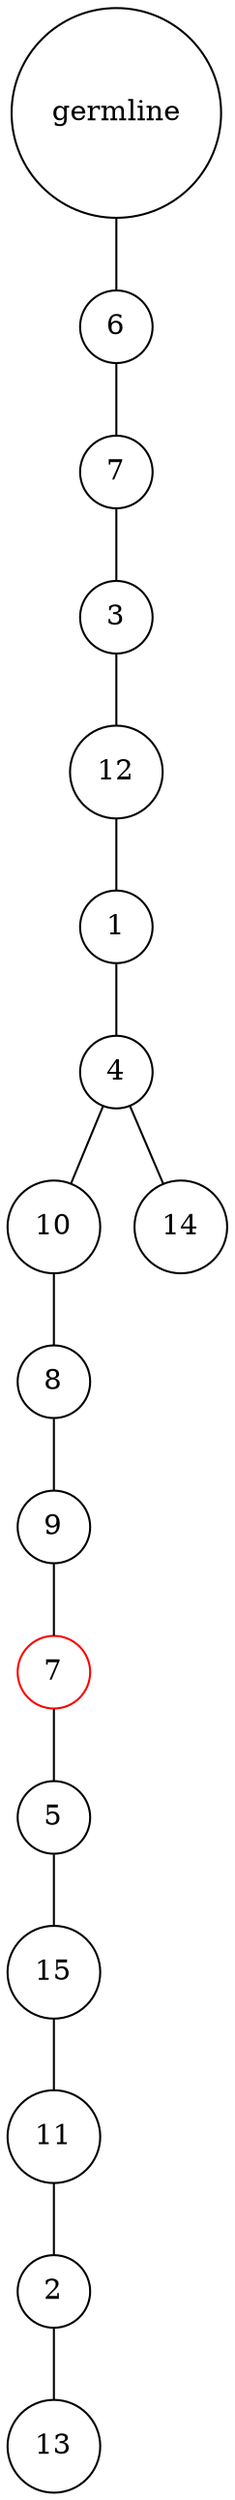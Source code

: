 graph {
	rankdir=UD;
	splines=line;
	node [shape=circle]
	"0x7fb9347de250" [label="germline"];
	"0x7fb9347de280" [label="6"];
	"0x7fb9347de250" -- "0x7fb9347de280" ;
	"0x7fb9347de2b0" [label="7"];
	"0x7fb9347de280" -- "0x7fb9347de2b0" ;
	"0x7fb9347de2e0" [label="3"];
	"0x7fb9347de2b0" -- "0x7fb9347de2e0" ;
	"0x7fb9347de310" [label="12"];
	"0x7fb9347de2e0" -- "0x7fb9347de310" ;
	"0x7fb9347de340" [label="1"];
	"0x7fb9347de310" -- "0x7fb9347de340" ;
	"0x7fb9347de370" [label="4"];
	"0x7fb9347de340" -- "0x7fb9347de370" ;
	"0x7fb9347de3a0" [label="10"];
	"0x7fb9347de370" -- "0x7fb9347de3a0" ;
	"0x7fb9347de3d0" [label="8"];
	"0x7fb9347de3a0" -- "0x7fb9347de3d0" ;
	"0x7fb9347de400" [label="9"];
	"0x7fb9347de3d0" -- "0x7fb9347de400" ;
	"0x7fb9347de430" [label="7",color="red"];
	"0x7fb9347de400" -- "0x7fb9347de430" ;
	"0x7fb9347de460" [label="5"];
	"0x7fb9347de430" -- "0x7fb9347de460" ;
	"0x7fb9347de490" [label="15"];
	"0x7fb9347de460" -- "0x7fb9347de490" ;
	"0x7fb9347de4c0" [label="11"];
	"0x7fb9347de490" -- "0x7fb9347de4c0" ;
	"0x7fb9347de4f0" [label="2"];
	"0x7fb9347de4c0" -- "0x7fb9347de4f0" ;
	"0x7fb9347de520" [label="13"];
	"0x7fb9347de4f0" -- "0x7fb9347de520" ;
	"0x7fb9347de550" [label="14"];
	"0x7fb9347de370" -- "0x7fb9347de550" ;
}
